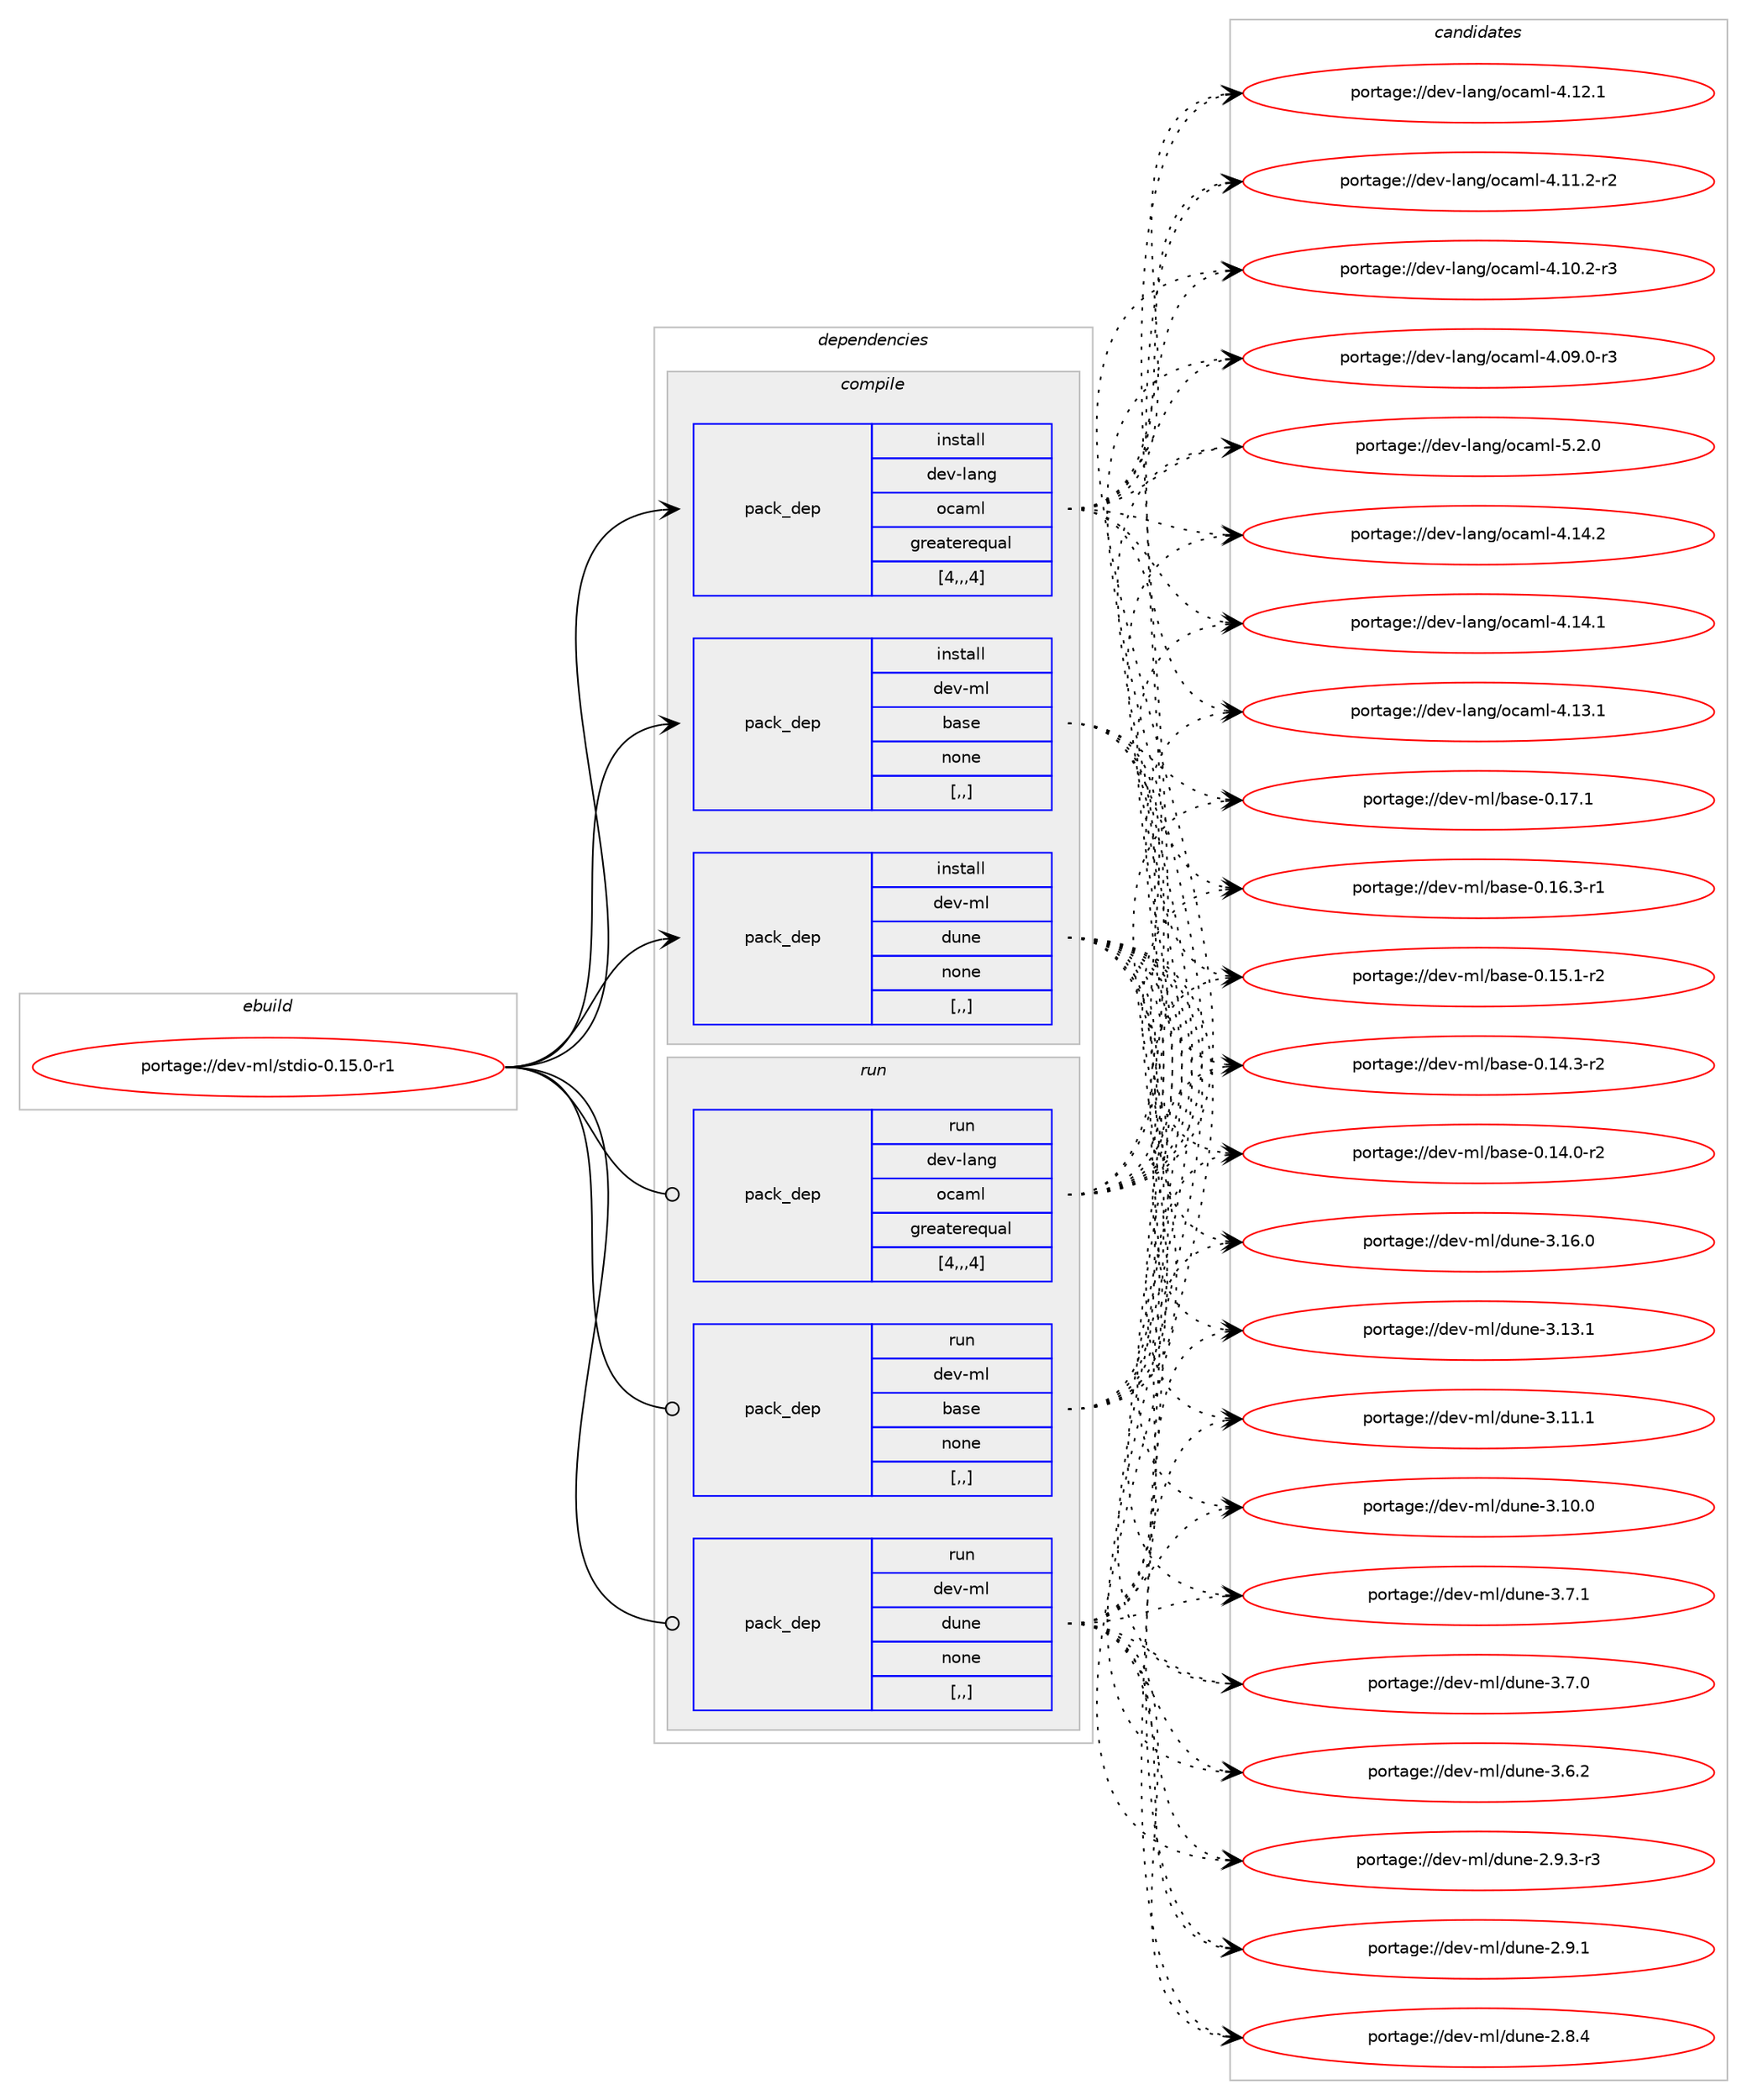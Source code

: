 digraph prolog {

# *************
# Graph options
# *************

newrank=true;
concentrate=true;
compound=true;
graph [rankdir=LR,fontname=Helvetica,fontsize=10,ranksep=1.5];#, ranksep=2.5, nodesep=0.2];
edge  [arrowhead=vee];
node  [fontname=Helvetica,fontsize=10];

# **********
# The ebuild
# **********

subgraph cluster_leftcol {
color=gray;
label=<<i>ebuild</i>>;
id [label="portage://dev-ml/stdio-0.15.0-r1", color=red, width=4, href="../dev-ml/stdio-0.15.0-r1.svg"];
}

# ****************
# The dependencies
# ****************

subgraph cluster_midcol {
color=gray;
label=<<i>dependencies</i>>;
subgraph cluster_compile {
fillcolor="#eeeeee";
style=filled;
label=<<i>compile</i>>;
subgraph pack94174 {
dependency125176 [label=<<TABLE BORDER="0" CELLBORDER="1" CELLSPACING="0" CELLPADDING="4" WIDTH="220"><TR><TD ROWSPAN="6" CELLPADDING="30">pack_dep</TD></TR><TR><TD WIDTH="110">install</TD></TR><TR><TD>dev-lang</TD></TR><TR><TD>ocaml</TD></TR><TR><TD>greaterequal</TD></TR><TR><TD>[4,,,4]</TD></TR></TABLE>>, shape=none, color=blue];
}
id:e -> dependency125176:w [weight=20,style="solid",arrowhead="vee"];
subgraph pack94175 {
dependency125177 [label=<<TABLE BORDER="0" CELLBORDER="1" CELLSPACING="0" CELLPADDING="4" WIDTH="220"><TR><TD ROWSPAN="6" CELLPADDING="30">pack_dep</TD></TR><TR><TD WIDTH="110">install</TD></TR><TR><TD>dev-ml</TD></TR><TR><TD>base</TD></TR><TR><TD>none</TD></TR><TR><TD>[,,]</TD></TR></TABLE>>, shape=none, color=blue];
}
id:e -> dependency125177:w [weight=20,style="solid",arrowhead="vee"];
subgraph pack94176 {
dependency125178 [label=<<TABLE BORDER="0" CELLBORDER="1" CELLSPACING="0" CELLPADDING="4" WIDTH="220"><TR><TD ROWSPAN="6" CELLPADDING="30">pack_dep</TD></TR><TR><TD WIDTH="110">install</TD></TR><TR><TD>dev-ml</TD></TR><TR><TD>dune</TD></TR><TR><TD>none</TD></TR><TR><TD>[,,]</TD></TR></TABLE>>, shape=none, color=blue];
}
id:e -> dependency125178:w [weight=20,style="solid",arrowhead="vee"];
}
subgraph cluster_compileandrun {
fillcolor="#eeeeee";
style=filled;
label=<<i>compile and run</i>>;
}
subgraph cluster_run {
fillcolor="#eeeeee";
style=filled;
label=<<i>run</i>>;
subgraph pack94177 {
dependency125179 [label=<<TABLE BORDER="0" CELLBORDER="1" CELLSPACING="0" CELLPADDING="4" WIDTH="220"><TR><TD ROWSPAN="6" CELLPADDING="30">pack_dep</TD></TR><TR><TD WIDTH="110">run</TD></TR><TR><TD>dev-lang</TD></TR><TR><TD>ocaml</TD></TR><TR><TD>greaterequal</TD></TR><TR><TD>[4,,,4]</TD></TR></TABLE>>, shape=none, color=blue];
}
id:e -> dependency125179:w [weight=20,style="solid",arrowhead="odot"];
subgraph pack94178 {
dependency125180 [label=<<TABLE BORDER="0" CELLBORDER="1" CELLSPACING="0" CELLPADDING="4" WIDTH="220"><TR><TD ROWSPAN="6" CELLPADDING="30">pack_dep</TD></TR><TR><TD WIDTH="110">run</TD></TR><TR><TD>dev-ml</TD></TR><TR><TD>base</TD></TR><TR><TD>none</TD></TR><TR><TD>[,,]</TD></TR></TABLE>>, shape=none, color=blue];
}
id:e -> dependency125180:w [weight=20,style="solid",arrowhead="odot"];
subgraph pack94179 {
dependency125181 [label=<<TABLE BORDER="0" CELLBORDER="1" CELLSPACING="0" CELLPADDING="4" WIDTH="220"><TR><TD ROWSPAN="6" CELLPADDING="30">pack_dep</TD></TR><TR><TD WIDTH="110">run</TD></TR><TR><TD>dev-ml</TD></TR><TR><TD>dune</TD></TR><TR><TD>none</TD></TR><TR><TD>[,,]</TD></TR></TABLE>>, shape=none, color=blue];
}
id:e -> dependency125181:w [weight=20,style="solid",arrowhead="odot"];
}
}

# **************
# The candidates
# **************

subgraph cluster_choices {
rank=same;
color=gray;
label=<<i>candidates</i>>;

subgraph choice94174 {
color=black;
nodesep=1;
choice1001011184510897110103471119997109108455346504648 [label="portage://dev-lang/ocaml-5.2.0", color=red, width=4,href="../dev-lang/ocaml-5.2.0.svg"];
choice100101118451089711010347111999710910845524649524650 [label="portage://dev-lang/ocaml-4.14.2", color=red, width=4,href="../dev-lang/ocaml-4.14.2.svg"];
choice100101118451089711010347111999710910845524649524649 [label="portage://dev-lang/ocaml-4.14.1", color=red, width=4,href="../dev-lang/ocaml-4.14.1.svg"];
choice100101118451089711010347111999710910845524649514649 [label="portage://dev-lang/ocaml-4.13.1", color=red, width=4,href="../dev-lang/ocaml-4.13.1.svg"];
choice100101118451089711010347111999710910845524649504649 [label="portage://dev-lang/ocaml-4.12.1", color=red, width=4,href="../dev-lang/ocaml-4.12.1.svg"];
choice1001011184510897110103471119997109108455246494946504511450 [label="portage://dev-lang/ocaml-4.11.2-r2", color=red, width=4,href="../dev-lang/ocaml-4.11.2-r2.svg"];
choice1001011184510897110103471119997109108455246494846504511451 [label="portage://dev-lang/ocaml-4.10.2-r3", color=red, width=4,href="../dev-lang/ocaml-4.10.2-r3.svg"];
choice1001011184510897110103471119997109108455246485746484511451 [label="portage://dev-lang/ocaml-4.09.0-r3", color=red, width=4,href="../dev-lang/ocaml-4.09.0-r3.svg"];
dependency125176:e -> choice1001011184510897110103471119997109108455346504648:w [style=dotted,weight="100"];
dependency125176:e -> choice100101118451089711010347111999710910845524649524650:w [style=dotted,weight="100"];
dependency125176:e -> choice100101118451089711010347111999710910845524649524649:w [style=dotted,weight="100"];
dependency125176:e -> choice100101118451089711010347111999710910845524649514649:w [style=dotted,weight="100"];
dependency125176:e -> choice100101118451089711010347111999710910845524649504649:w [style=dotted,weight="100"];
dependency125176:e -> choice1001011184510897110103471119997109108455246494946504511450:w [style=dotted,weight="100"];
dependency125176:e -> choice1001011184510897110103471119997109108455246494846504511451:w [style=dotted,weight="100"];
dependency125176:e -> choice1001011184510897110103471119997109108455246485746484511451:w [style=dotted,weight="100"];
}
subgraph choice94175 {
color=black;
nodesep=1;
choice1001011184510910847989711510145484649554649 [label="portage://dev-ml/base-0.17.1", color=red, width=4,href="../dev-ml/base-0.17.1.svg"];
choice10010111845109108479897115101454846495446514511449 [label="portage://dev-ml/base-0.16.3-r1", color=red, width=4,href="../dev-ml/base-0.16.3-r1.svg"];
choice10010111845109108479897115101454846495346494511450 [label="portage://dev-ml/base-0.15.1-r2", color=red, width=4,href="../dev-ml/base-0.15.1-r2.svg"];
choice10010111845109108479897115101454846495246514511450 [label="portage://dev-ml/base-0.14.3-r2", color=red, width=4,href="../dev-ml/base-0.14.3-r2.svg"];
choice10010111845109108479897115101454846495246484511450 [label="portage://dev-ml/base-0.14.0-r2", color=red, width=4,href="../dev-ml/base-0.14.0-r2.svg"];
dependency125177:e -> choice1001011184510910847989711510145484649554649:w [style=dotted,weight="100"];
dependency125177:e -> choice10010111845109108479897115101454846495446514511449:w [style=dotted,weight="100"];
dependency125177:e -> choice10010111845109108479897115101454846495346494511450:w [style=dotted,weight="100"];
dependency125177:e -> choice10010111845109108479897115101454846495246514511450:w [style=dotted,weight="100"];
dependency125177:e -> choice10010111845109108479897115101454846495246484511450:w [style=dotted,weight="100"];
}
subgraph choice94176 {
color=black;
nodesep=1;
choice100101118451091084710011711010145514649544648 [label="portage://dev-ml/dune-3.16.0", color=red, width=4,href="../dev-ml/dune-3.16.0.svg"];
choice100101118451091084710011711010145514649514649 [label="portage://dev-ml/dune-3.13.1", color=red, width=4,href="../dev-ml/dune-3.13.1.svg"];
choice100101118451091084710011711010145514649494649 [label="portage://dev-ml/dune-3.11.1", color=red, width=4,href="../dev-ml/dune-3.11.1.svg"];
choice100101118451091084710011711010145514649484648 [label="portage://dev-ml/dune-3.10.0", color=red, width=4,href="../dev-ml/dune-3.10.0.svg"];
choice1001011184510910847100117110101455146554649 [label="portage://dev-ml/dune-3.7.1", color=red, width=4,href="../dev-ml/dune-3.7.1.svg"];
choice1001011184510910847100117110101455146554648 [label="portage://dev-ml/dune-3.7.0", color=red, width=4,href="../dev-ml/dune-3.7.0.svg"];
choice1001011184510910847100117110101455146544650 [label="portage://dev-ml/dune-3.6.2", color=red, width=4,href="../dev-ml/dune-3.6.2.svg"];
choice10010111845109108471001171101014550465746514511451 [label="portage://dev-ml/dune-2.9.3-r3", color=red, width=4,href="../dev-ml/dune-2.9.3-r3.svg"];
choice1001011184510910847100117110101455046574649 [label="portage://dev-ml/dune-2.9.1", color=red, width=4,href="../dev-ml/dune-2.9.1.svg"];
choice1001011184510910847100117110101455046564652 [label="portage://dev-ml/dune-2.8.4", color=red, width=4,href="../dev-ml/dune-2.8.4.svg"];
dependency125178:e -> choice100101118451091084710011711010145514649544648:w [style=dotted,weight="100"];
dependency125178:e -> choice100101118451091084710011711010145514649514649:w [style=dotted,weight="100"];
dependency125178:e -> choice100101118451091084710011711010145514649494649:w [style=dotted,weight="100"];
dependency125178:e -> choice100101118451091084710011711010145514649484648:w [style=dotted,weight="100"];
dependency125178:e -> choice1001011184510910847100117110101455146554649:w [style=dotted,weight="100"];
dependency125178:e -> choice1001011184510910847100117110101455146554648:w [style=dotted,weight="100"];
dependency125178:e -> choice1001011184510910847100117110101455146544650:w [style=dotted,weight="100"];
dependency125178:e -> choice10010111845109108471001171101014550465746514511451:w [style=dotted,weight="100"];
dependency125178:e -> choice1001011184510910847100117110101455046574649:w [style=dotted,weight="100"];
dependency125178:e -> choice1001011184510910847100117110101455046564652:w [style=dotted,weight="100"];
}
subgraph choice94177 {
color=black;
nodesep=1;
choice1001011184510897110103471119997109108455346504648 [label="portage://dev-lang/ocaml-5.2.0", color=red, width=4,href="../dev-lang/ocaml-5.2.0.svg"];
choice100101118451089711010347111999710910845524649524650 [label="portage://dev-lang/ocaml-4.14.2", color=red, width=4,href="../dev-lang/ocaml-4.14.2.svg"];
choice100101118451089711010347111999710910845524649524649 [label="portage://dev-lang/ocaml-4.14.1", color=red, width=4,href="../dev-lang/ocaml-4.14.1.svg"];
choice100101118451089711010347111999710910845524649514649 [label="portage://dev-lang/ocaml-4.13.1", color=red, width=4,href="../dev-lang/ocaml-4.13.1.svg"];
choice100101118451089711010347111999710910845524649504649 [label="portage://dev-lang/ocaml-4.12.1", color=red, width=4,href="../dev-lang/ocaml-4.12.1.svg"];
choice1001011184510897110103471119997109108455246494946504511450 [label="portage://dev-lang/ocaml-4.11.2-r2", color=red, width=4,href="../dev-lang/ocaml-4.11.2-r2.svg"];
choice1001011184510897110103471119997109108455246494846504511451 [label="portage://dev-lang/ocaml-4.10.2-r3", color=red, width=4,href="../dev-lang/ocaml-4.10.2-r3.svg"];
choice1001011184510897110103471119997109108455246485746484511451 [label="portage://dev-lang/ocaml-4.09.0-r3", color=red, width=4,href="../dev-lang/ocaml-4.09.0-r3.svg"];
dependency125179:e -> choice1001011184510897110103471119997109108455346504648:w [style=dotted,weight="100"];
dependency125179:e -> choice100101118451089711010347111999710910845524649524650:w [style=dotted,weight="100"];
dependency125179:e -> choice100101118451089711010347111999710910845524649524649:w [style=dotted,weight="100"];
dependency125179:e -> choice100101118451089711010347111999710910845524649514649:w [style=dotted,weight="100"];
dependency125179:e -> choice100101118451089711010347111999710910845524649504649:w [style=dotted,weight="100"];
dependency125179:e -> choice1001011184510897110103471119997109108455246494946504511450:w [style=dotted,weight="100"];
dependency125179:e -> choice1001011184510897110103471119997109108455246494846504511451:w [style=dotted,weight="100"];
dependency125179:e -> choice1001011184510897110103471119997109108455246485746484511451:w [style=dotted,weight="100"];
}
subgraph choice94178 {
color=black;
nodesep=1;
choice1001011184510910847989711510145484649554649 [label="portage://dev-ml/base-0.17.1", color=red, width=4,href="../dev-ml/base-0.17.1.svg"];
choice10010111845109108479897115101454846495446514511449 [label="portage://dev-ml/base-0.16.3-r1", color=red, width=4,href="../dev-ml/base-0.16.3-r1.svg"];
choice10010111845109108479897115101454846495346494511450 [label="portage://dev-ml/base-0.15.1-r2", color=red, width=4,href="../dev-ml/base-0.15.1-r2.svg"];
choice10010111845109108479897115101454846495246514511450 [label="portage://dev-ml/base-0.14.3-r2", color=red, width=4,href="../dev-ml/base-0.14.3-r2.svg"];
choice10010111845109108479897115101454846495246484511450 [label="portage://dev-ml/base-0.14.0-r2", color=red, width=4,href="../dev-ml/base-0.14.0-r2.svg"];
dependency125180:e -> choice1001011184510910847989711510145484649554649:w [style=dotted,weight="100"];
dependency125180:e -> choice10010111845109108479897115101454846495446514511449:w [style=dotted,weight="100"];
dependency125180:e -> choice10010111845109108479897115101454846495346494511450:w [style=dotted,weight="100"];
dependency125180:e -> choice10010111845109108479897115101454846495246514511450:w [style=dotted,weight="100"];
dependency125180:e -> choice10010111845109108479897115101454846495246484511450:w [style=dotted,weight="100"];
}
subgraph choice94179 {
color=black;
nodesep=1;
choice100101118451091084710011711010145514649544648 [label="portage://dev-ml/dune-3.16.0", color=red, width=4,href="../dev-ml/dune-3.16.0.svg"];
choice100101118451091084710011711010145514649514649 [label="portage://dev-ml/dune-3.13.1", color=red, width=4,href="../dev-ml/dune-3.13.1.svg"];
choice100101118451091084710011711010145514649494649 [label="portage://dev-ml/dune-3.11.1", color=red, width=4,href="../dev-ml/dune-3.11.1.svg"];
choice100101118451091084710011711010145514649484648 [label="portage://dev-ml/dune-3.10.0", color=red, width=4,href="../dev-ml/dune-3.10.0.svg"];
choice1001011184510910847100117110101455146554649 [label="portage://dev-ml/dune-3.7.1", color=red, width=4,href="../dev-ml/dune-3.7.1.svg"];
choice1001011184510910847100117110101455146554648 [label="portage://dev-ml/dune-3.7.0", color=red, width=4,href="../dev-ml/dune-3.7.0.svg"];
choice1001011184510910847100117110101455146544650 [label="portage://dev-ml/dune-3.6.2", color=red, width=4,href="../dev-ml/dune-3.6.2.svg"];
choice10010111845109108471001171101014550465746514511451 [label="portage://dev-ml/dune-2.9.3-r3", color=red, width=4,href="../dev-ml/dune-2.9.3-r3.svg"];
choice1001011184510910847100117110101455046574649 [label="portage://dev-ml/dune-2.9.1", color=red, width=4,href="../dev-ml/dune-2.9.1.svg"];
choice1001011184510910847100117110101455046564652 [label="portage://dev-ml/dune-2.8.4", color=red, width=4,href="../dev-ml/dune-2.8.4.svg"];
dependency125181:e -> choice100101118451091084710011711010145514649544648:w [style=dotted,weight="100"];
dependency125181:e -> choice100101118451091084710011711010145514649514649:w [style=dotted,weight="100"];
dependency125181:e -> choice100101118451091084710011711010145514649494649:w [style=dotted,weight="100"];
dependency125181:e -> choice100101118451091084710011711010145514649484648:w [style=dotted,weight="100"];
dependency125181:e -> choice1001011184510910847100117110101455146554649:w [style=dotted,weight="100"];
dependency125181:e -> choice1001011184510910847100117110101455146554648:w [style=dotted,weight="100"];
dependency125181:e -> choice1001011184510910847100117110101455146544650:w [style=dotted,weight="100"];
dependency125181:e -> choice10010111845109108471001171101014550465746514511451:w [style=dotted,weight="100"];
dependency125181:e -> choice1001011184510910847100117110101455046574649:w [style=dotted,weight="100"];
dependency125181:e -> choice1001011184510910847100117110101455046564652:w [style=dotted,weight="100"];
}
}

}
